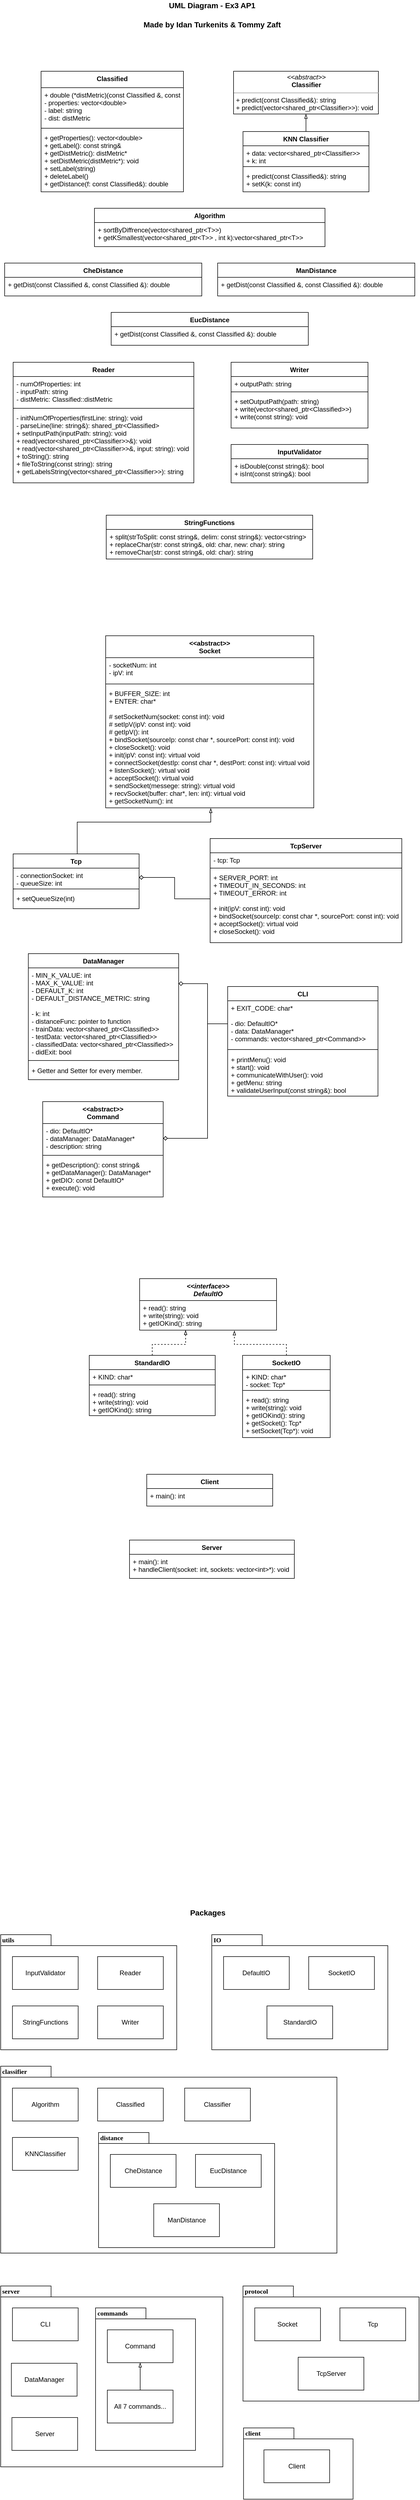 <mxfile>
    <diagram id="C5RBs43oDa-KdzZeNtuy" name="Page-1">
        <mxGraphModel dx="1040" dy="483" grid="1" gridSize="10" guides="1" tooltips="0" connect="0" arrows="1" fold="1" page="1" pageScale="1" pageWidth="827" pageHeight="1169" background="none" math="0" shadow="0">
            <root>
                <mxCell id="WIyWlLk6GJQsqaUBKTNV-0"/>
                <mxCell id="WIyWlLk6GJQsqaUBKTNV-1" parent="WIyWlLk6GJQsqaUBKTNV-0"/>
                <mxCell id="8ABx8KzGzujFoB0wgl1V-0" value="Reader" style="swimlane;fontStyle=1;align=center;verticalAlign=top;childLayout=stackLayout;horizontal=1;startSize=26;horizontalStack=0;resizeParent=1;resizeParentMax=0;resizeLast=0;collapsible=1;marginBottom=0;" parent="WIyWlLk6GJQsqaUBKTNV-1" vertex="1">
                    <mxGeometry x="55" y="721" width="330" height="220" as="geometry">
                        <mxRectangle x="190" y="420" width="70" height="26" as="alternateBounds"/>
                    </mxGeometry>
                </mxCell>
                <mxCell id="8ABx8KzGzujFoB0wgl1V-1" value="- numOfProperties: int&#10;- inputPath: string&#10;- distMetric: Classified::distMetric&#10;" style="text;strokeColor=none;fillColor=none;align=left;verticalAlign=top;spacingLeft=4;spacingRight=4;overflow=hidden;rotatable=0;points=[[0,0.5],[1,0.5]];portConstraint=eastwest;" parent="8ABx8KzGzujFoB0wgl1V-0" vertex="1">
                    <mxGeometry y="26" width="330" height="54" as="geometry"/>
                </mxCell>
                <mxCell id="8ABx8KzGzujFoB0wgl1V-2" value="" style="line;strokeWidth=1;fillColor=none;align=left;verticalAlign=middle;spacingTop=-1;spacingLeft=3;spacingRight=3;rotatable=0;labelPosition=right;points=[];portConstraint=eastwest;" parent="8ABx8KzGzujFoB0wgl1V-0" vertex="1">
                    <mxGeometry y="80" width="330" height="8" as="geometry"/>
                </mxCell>
                <mxCell id="8ABx8KzGzujFoB0wgl1V-3" value="- initNumOfProperties(firstLine: string): void&#10;- parseLine(line: string&amp;): shared_ptr&lt;Classified&gt;&#10;+ setInputPath(inputPath: string): void&#10;+ read(vector&lt;shared_ptr&lt;Classifier&gt;&gt;&amp;): void&#10;+ read(vector&lt;shared_ptr&lt;Classifier&gt;&gt;&amp;, input: string): void&#10;+ toString(): string&#10;+ fileToString(const string): string&#10;+ getLabelsString(vector&lt;shared_ptr&lt;Classifier&gt;&gt;): string" style="text;strokeColor=none;fillColor=none;align=left;verticalAlign=top;spacingLeft=4;spacingRight=4;overflow=hidden;rotatable=0;points=[[0,0.5],[1,0.5]];portConstraint=eastwest;" parent="8ABx8KzGzujFoB0wgl1V-0" vertex="1">
                    <mxGeometry y="88" width="330" height="132" as="geometry"/>
                </mxCell>
                <mxCell id="8ABx8KzGzujFoB0wgl1V-4" style="edgeStyle=orthogonalEdgeStyle;rounded=0;orthogonalLoop=1;jettySize=auto;html=1;exitX=0.5;exitY=0;exitDx=0;exitDy=0;entryX=0.5;entryY=1;entryDx=0;entryDy=0;endArrow=blockThin;endFill=0;" parent="WIyWlLk6GJQsqaUBKTNV-1" source="11" target="8ABx8KzGzujFoB0wgl1V-17" edge="1">
                    <mxGeometry relative="1" as="geometry">
                        <mxPoint x="658" y="250" as="targetPoint"/>
                    </mxGeometry>
                </mxCell>
                <mxCell id="8ABx8KzGzujFoB0wgl1V-13" value="Writer" style="swimlane;fontStyle=1;align=center;verticalAlign=top;childLayout=stackLayout;horizontal=1;startSize=26;horizontalStack=0;resizeParent=1;resizeParentMax=0;resizeLast=0;collapsible=1;marginBottom=0;" parent="WIyWlLk6GJQsqaUBKTNV-1" vertex="1">
                    <mxGeometry x="453" y="721" width="250" height="120" as="geometry"/>
                </mxCell>
                <mxCell id="8ABx8KzGzujFoB0wgl1V-14" value="+ outputPath: string" style="text;strokeColor=none;fillColor=none;align=left;verticalAlign=top;spacingLeft=4;spacingRight=4;overflow=hidden;rotatable=0;points=[[0,0.5],[1,0.5]];portConstraint=eastwest;" parent="8ABx8KzGzujFoB0wgl1V-13" vertex="1">
                    <mxGeometry y="26" width="250" height="24" as="geometry"/>
                </mxCell>
                <mxCell id="8ABx8KzGzujFoB0wgl1V-15" value="" style="line;strokeWidth=1;fillColor=none;align=left;verticalAlign=middle;spacingTop=-1;spacingLeft=3;spacingRight=3;rotatable=0;labelPosition=right;points=[];portConstraint=eastwest;" parent="8ABx8KzGzujFoB0wgl1V-13" vertex="1">
                    <mxGeometry y="50" width="250" height="8" as="geometry"/>
                </mxCell>
                <mxCell id="8ABx8KzGzujFoB0wgl1V-16" value="+ setOutputPath(path: string)&#10;+ write(vector&lt;shared_ptr&lt;Classified&gt;&gt;)&#10;+ write(const string): void" style="text;strokeColor=none;fillColor=none;align=left;verticalAlign=top;spacingLeft=4;spacingRight=4;overflow=hidden;rotatable=0;points=[[0,0.5],[1,0.5]];portConstraint=eastwest;" parent="8ABx8KzGzujFoB0wgl1V-13" vertex="1">
                    <mxGeometry y="58" width="250" height="62" as="geometry"/>
                </mxCell>
                <mxCell id="8ABx8KzGzujFoB0wgl1V-17" value="&lt;p style=&quot;margin: 0px ; margin-top: 4px ; text-align: center&quot;&gt;&lt;i&gt;&amp;lt;&amp;lt;abstract&amp;gt;&amp;gt;&lt;/i&gt;&lt;br&gt;&lt;b&gt;Classifier&lt;/b&gt;&lt;/p&gt;&lt;hr size=&quot;1&quot;&gt;&lt;p style=&quot;margin: 0px ; margin-left: 4px&quot;&gt;+ predict(const Classified&amp;amp;): string&lt;/p&gt;&lt;p style=&quot;margin: 0px ; margin-left: 4px&quot;&gt;+ predict(vector&amp;lt;shared_ptr&amp;lt;Classifier&amp;gt;&amp;gt;): void&lt;br&gt;&lt;br&gt;&lt;/p&gt;" style="verticalAlign=top;align=left;overflow=fill;fontSize=12;fontFamily=Helvetica;html=1;" parent="WIyWlLk6GJQsqaUBKTNV-1" vertex="1">
                    <mxGeometry x="457.5" y="190" width="264.5" height="78" as="geometry"/>
                </mxCell>
                <mxCell id="0" value="UML Diagram - Ex3 AP1" style="text;html=1;resizable=0;autosize=1;align=center;verticalAlign=middle;points=[];fillColor=none;strokeColor=none;rounded=0;fontSize=14;fontStyle=1" parent="WIyWlLk6GJQsqaUBKTNV-1" vertex="1">
                    <mxGeometry x="333" y="60" width="170" height="20" as="geometry"/>
                </mxCell>
                <mxCell id="1" value="Made by Idan Turkenits &amp;amp; Tommy Zaft" style="text;html=1;align=center;verticalAlign=middle;resizable=0;points=[];autosize=1;strokeColor=none;imageWidth=50;fontSize=14;fontStyle=1" parent="WIyWlLk6GJQsqaUBKTNV-1" vertex="1">
                    <mxGeometry x="283" y="95" width="270" height="20" as="geometry"/>
                </mxCell>
                <mxCell id="2" value="Algorithm" style="swimlane;fontStyle=1;align=center;verticalAlign=top;childLayout=stackLayout;horizontal=1;startSize=26;horizontalStack=0;resizeParent=1;resizeParentMax=0;resizeLast=0;collapsible=1;marginBottom=0;" parent="WIyWlLk6GJQsqaUBKTNV-1" vertex="1">
                    <mxGeometry x="203.5" y="440" width="421" height="70" as="geometry">
                        <mxRectangle x="190" y="420" width="70" height="26" as="alternateBounds"/>
                    </mxGeometry>
                </mxCell>
                <mxCell id="5" value="+ sortByDiffrence(vector&lt;shared_ptr&lt;T&gt;&gt;)&#10;+ getKSmallest(vector&lt;shared_ptr&lt;T&gt;&gt; , int k):vector&lt;shared_ptr&lt;T&gt;&gt;" style="text;strokeColor=none;fillColor=none;align=left;verticalAlign=top;spacingLeft=4;spacingRight=4;overflow=hidden;rotatable=0;points=[[0,0.5],[1,0.5]];portConstraint=eastwest;" parent="2" vertex="1">
                    <mxGeometry y="26" width="421" height="44" as="geometry"/>
                </mxCell>
                <mxCell id="11" value="KNN Classifier" style="swimlane;fontStyle=1;align=center;verticalAlign=top;childLayout=stackLayout;horizontal=1;startSize=26;horizontalStack=0;resizeParent=1;resizeParentMax=0;resizeLast=0;collapsible=1;marginBottom=0;" parent="WIyWlLk6GJQsqaUBKTNV-1" vertex="1">
                    <mxGeometry x="474.75" y="300" width="230" height="110" as="geometry"/>
                </mxCell>
                <mxCell id="12" value="+ data: vector&lt;shared_ptr&lt;Classifier&gt;&gt;&#10;+ k: int" style="text;strokeColor=none;fillColor=none;align=left;verticalAlign=top;spacingLeft=4;spacingRight=4;overflow=hidden;rotatable=0;points=[[0,0.5],[1,0.5]];portConstraint=eastwest;" parent="11" vertex="1">
                    <mxGeometry y="26" width="230" height="34" as="geometry"/>
                </mxCell>
                <mxCell id="13" value="" style="line;strokeWidth=1;fillColor=none;align=left;verticalAlign=middle;spacingTop=-1;spacingLeft=3;spacingRight=3;rotatable=0;labelPosition=right;points=[];portConstraint=eastwest;" parent="11" vertex="1">
                    <mxGeometry y="60" width="230" height="8" as="geometry"/>
                </mxCell>
                <mxCell id="14" value="+ predict(const Classified&amp;): string&#10;+ setK(k: const int)" style="text;strokeColor=none;fillColor=none;align=left;verticalAlign=top;spacingLeft=4;spacingRight=4;overflow=hidden;rotatable=0;points=[[0,0.5],[1,0.5]];portConstraint=eastwest;" parent="11" vertex="1">
                    <mxGeometry y="68" width="230" height="42" as="geometry"/>
                </mxCell>
                <mxCell id="15" value="Classified" style="swimlane;fontStyle=1;align=center;verticalAlign=top;childLayout=stackLayout;horizontal=1;startSize=30;horizontalStack=0;resizeParent=1;resizeParentMax=0;resizeLast=0;collapsible=1;marginBottom=0;" parent="WIyWlLk6GJQsqaUBKTNV-1" vertex="1">
                    <mxGeometry x="106" y="190" width="260" height="220" as="geometry"/>
                </mxCell>
                <mxCell id="16" value="+ double (*distMetric)(const Classified &amp;, const Classified &amp;)&#10;- properties: vector&lt;double&gt;&#10;- label: string&#10;- dist: distMetric" style="text;strokeColor=none;fillColor=none;align=left;verticalAlign=top;spacingLeft=4;spacingRight=4;overflow=hidden;rotatable=0;points=[[0,0.5],[1,0.5]];portConstraint=eastwest;" parent="15" vertex="1">
                    <mxGeometry y="30" width="260" height="70" as="geometry"/>
                </mxCell>
                <mxCell id="17" value="" style="line;strokeWidth=1;fillColor=none;align=left;verticalAlign=middle;spacingTop=-1;spacingLeft=3;spacingRight=3;rotatable=0;labelPosition=right;points=[];portConstraint=eastwest;" parent="15" vertex="1">
                    <mxGeometry y="100" width="260" height="8" as="geometry"/>
                </mxCell>
                <mxCell id="18" value="+ getProperties(): vector&lt;double&gt;&#10;+ getLabel(): const string&amp;&#10;+ getDistMetric(): distMetric*&#10;+ setDistMetric(distMetric*): void&#10;+ setLabel(string)&#10;+ deleteLabel()&#10;+ getDistance(f: const Classified&amp;): double" style="text;strokeColor=none;fillColor=none;align=left;verticalAlign=top;spacingLeft=4;spacingRight=4;overflow=hidden;rotatable=0;points=[[0,0.5],[1,0.5]];portConstraint=eastwest;" parent="15" vertex="1">
                    <mxGeometry y="108" width="260" height="112" as="geometry"/>
                </mxCell>
                <mxCell id="41" value="&lt;&lt;abstract&gt;&gt;&#10;Socket" style="swimlane;fontStyle=1;align=center;verticalAlign=top;childLayout=stackLayout;horizontal=1;startSize=40;horizontalStack=0;resizeParent=1;resizeParentMax=0;resizeLast=0;collapsible=1;marginBottom=0;" parent="WIyWlLk6GJQsqaUBKTNV-1" vertex="1">
                    <mxGeometry x="224" y="1220" width="380" height="314" as="geometry">
                        <mxRectangle x="190" y="420" width="70" height="26" as="alternateBounds"/>
                    </mxGeometry>
                </mxCell>
                <mxCell id="42" value="- socketNum: int&#10;- ipV: int" style="text;strokeColor=none;fillColor=none;align=left;verticalAlign=top;spacingLeft=4;spacingRight=4;overflow=hidden;rotatable=0;points=[[0,0.5],[1,0.5]];portConstraint=eastwest;" parent="41" vertex="1">
                    <mxGeometry y="40" width="380" height="44" as="geometry"/>
                </mxCell>
                <mxCell id="43" value="" style="line;strokeWidth=1;fillColor=none;align=left;verticalAlign=middle;spacingTop=-1;spacingLeft=3;spacingRight=3;rotatable=0;labelPosition=right;points=[];portConstraint=eastwest;" parent="41" vertex="1">
                    <mxGeometry y="84" width="380" height="8" as="geometry"/>
                </mxCell>
                <mxCell id="44" value="+ BUFFER_SIZE: int&#10;+ ENTER: char*&#10;&#10;# setSocketNum(socket: const int): void &#10;# setIpV(ipV: const int): void&#10;# getIpV(): int&#10;+ bindSocket(sourceIp: const char *, sourcePort: const int): void&#10;+ closeSocket(): void&#10;+ init(ipV: const int): virtual void&#10;+ connectSocket(destIp: const char *, destPort: const int): virtual void&#10;+ listenSocket(): virtual void&#10;+ acceptSocket(): virtual void&#10;+ sendSocket(messege: string): virtual void&#10;+ recvSocket(buffer: char*, len: int): virtual void&#10;+ getSocketNum(): int" style="text;strokeColor=none;fillColor=none;align=left;verticalAlign=top;spacingLeft=4;spacingRight=4;overflow=hidden;rotatable=0;points=[[0,0.5],[1,0.5]];portConstraint=eastwest;" parent="41" vertex="1">
                    <mxGeometry y="92" width="380" height="222" as="geometry"/>
                </mxCell>
                <mxCell id="57" style="edgeStyle=orthogonalEdgeStyle;rounded=0;orthogonalLoop=1;jettySize=auto;html=1;exitX=0.5;exitY=0;exitDx=0;exitDy=0;endArrow=blockThin;endFill=0;entryX=0.505;entryY=1.003;entryDx=0;entryDy=0;entryPerimeter=0;" parent="WIyWlLk6GJQsqaUBKTNV-1" source="74" target="44" edge="1">
                    <mxGeometry relative="1" as="geometry">
                        <mxPoint x="160" y="1588" as="targetPoint"/>
                        <Array as="points">
                            <mxPoint x="172" y="1618"/>
                            <mxPoint x="172" y="1560"/>
                            <mxPoint x="416" y="1560"/>
                        </Array>
                    </mxGeometry>
                </mxCell>
                <mxCell id="70" value="DataManager" style="swimlane;fontStyle=1;align=center;verticalAlign=top;childLayout=stackLayout;horizontal=1;startSize=26;horizontalStack=0;resizeParent=1;resizeParentMax=0;resizeLast=0;collapsible=1;marginBottom=0;" parent="WIyWlLk6GJQsqaUBKTNV-1" vertex="1">
                    <mxGeometry x="82.75" y="1800" width="274.5" height="230" as="geometry">
                        <mxRectangle x="190" y="420" width="70" height="26" as="alternateBounds"/>
                    </mxGeometry>
                </mxCell>
                <mxCell id="71" value="- MIN_K_VALUE: int&#10;- MAX_K_VALUE: int&#10;- DEFAULT_K: int&#10;- DEFAULT_DISTANCE_METRIC: string&#10;&#10;- k: int&#10;- distanceFunc: pointer to function&#10;- trainData: vector&lt;shared_ptr&lt;Classified&gt;&gt;&#10;- testData: vector&lt;shared_ptr&lt;Classified&gt;&gt;&#10;- classifiedData: vector&lt;shared_ptr&lt;Classified&gt;&gt;&#10;- didExit: bool" style="text;strokeColor=none;fillColor=none;align=left;verticalAlign=top;spacingLeft=4;spacingRight=4;overflow=hidden;rotatable=0;points=[[0,0.5],[1,0.5]];portConstraint=eastwest;" parent="70" vertex="1">
                    <mxGeometry y="26" width="274.5" height="164" as="geometry"/>
                </mxCell>
                <mxCell id="72" value="" style="line;strokeWidth=1;fillColor=none;align=left;verticalAlign=middle;spacingTop=-1;spacingLeft=3;spacingRight=3;rotatable=0;labelPosition=right;points=[];portConstraint=eastwest;" parent="70" vertex="1">
                    <mxGeometry y="190" width="274.5" height="10" as="geometry"/>
                </mxCell>
                <mxCell id="73" value="+ Getter and Setter for every member." style="text;strokeColor=none;fillColor=none;align=left;verticalAlign=top;spacingLeft=4;spacingRight=4;overflow=hidden;rotatable=0;points=[[0,0.5],[1,0.5]];portConstraint=eastwest;" parent="70" vertex="1">
                    <mxGeometry y="200" width="274.5" height="30" as="geometry"/>
                </mxCell>
                <mxCell id="74" value="Tcp" style="swimlane;fontStyle=1;align=center;verticalAlign=top;childLayout=stackLayout;horizontal=1;startSize=26;horizontalStack=0;resizeParent=1;resizeParentMax=0;resizeLast=0;collapsible=1;marginBottom=0;" parent="WIyWlLk6GJQsqaUBKTNV-1" vertex="1">
                    <mxGeometry x="55" y="1618" width="230" height="100" as="geometry">
                        <mxRectangle x="190" y="420" width="70" height="26" as="alternateBounds"/>
                    </mxGeometry>
                </mxCell>
                <mxCell id="75" value="- connectionSocket: int&#10;- queueSize: int&#10;" style="text;strokeColor=none;fillColor=none;align=left;verticalAlign=top;spacingLeft=4;spacingRight=4;overflow=hidden;rotatable=0;points=[[0,0.5],[1,0.5]];portConstraint=eastwest;" parent="74" vertex="1">
                    <mxGeometry y="26" width="230" height="34" as="geometry"/>
                </mxCell>
                <mxCell id="76" value="" style="line;strokeWidth=1;fillColor=none;align=left;verticalAlign=middle;spacingTop=-1;spacingLeft=3;spacingRight=3;rotatable=0;labelPosition=right;points=[];portConstraint=eastwest;" parent="74" vertex="1">
                    <mxGeometry y="60" width="230" height="8" as="geometry"/>
                </mxCell>
                <mxCell id="77" value="+ setQueueSize(int)" style="text;strokeColor=none;fillColor=none;align=left;verticalAlign=top;spacingLeft=4;spacingRight=4;overflow=hidden;rotatable=0;points=[[0,0.5],[1,0.5]];portConstraint=eastwest;" parent="74" vertex="1">
                    <mxGeometry y="68" width="230" height="32" as="geometry"/>
                </mxCell>
                <mxCell id="79" value="TcpServer" style="swimlane;fontStyle=1;align=center;verticalAlign=top;childLayout=stackLayout;horizontal=1;startSize=26;horizontalStack=0;resizeParent=1;resizeParentMax=0;resizeLast=0;collapsible=1;marginBottom=0;" parent="WIyWlLk6GJQsqaUBKTNV-1" vertex="1">
                    <mxGeometry x="414.75" y="1590" width="350" height="190" as="geometry">
                        <mxRectangle x="190" y="420" width="70" height="26" as="alternateBounds"/>
                    </mxGeometry>
                </mxCell>
                <mxCell id="80" value="- tcp: Tcp" style="text;strokeColor=none;fillColor=none;align=left;verticalAlign=top;spacingLeft=4;spacingRight=4;overflow=hidden;rotatable=0;points=[[0,0.5],[1,0.5]];portConstraint=eastwest;" parent="79" vertex="1">
                    <mxGeometry y="26" width="350" height="24" as="geometry"/>
                </mxCell>
                <mxCell id="81" value="" style="line;strokeWidth=1;fillColor=none;align=left;verticalAlign=middle;spacingTop=-1;spacingLeft=3;spacingRight=3;rotatable=0;labelPosition=right;points=[];portConstraint=eastwest;" parent="79" vertex="1">
                    <mxGeometry y="50" width="350" height="8" as="geometry"/>
                </mxCell>
                <mxCell id="82" value="+ SERVER_PORT: int&#10;+ TIMEOUT_IN_SECONDS: int&#10;+ TIMEOUT_ERROR: int&#10;&#10;+ init(ipV: const int): void&#10;+ bindSocket(sourceIp: const char *, sourcePort: const int): void&#10;+ acceptSocket(): virtual void&#10;+ closeSocket(): void&#10;" style="text;strokeColor=none;fillColor=none;align=left;verticalAlign=top;spacingLeft=4;spacingRight=4;overflow=hidden;rotatable=0;points=[[0,0.5],[1,0.5]];portConstraint=eastwest;" parent="79" vertex="1">
                    <mxGeometry y="58" width="350" height="132" as="geometry"/>
                </mxCell>
                <mxCell id="85" style="edgeStyle=orthogonalEdgeStyle;rounded=0;orthogonalLoop=1;jettySize=auto;html=1;endArrow=diamond;endFill=0;entryX=1;entryY=0.5;entryDx=0;entryDy=0;exitX=0;exitY=0.394;exitDx=0;exitDy=0;exitPerimeter=0;" parent="WIyWlLk6GJQsqaUBKTNV-1" source="82" target="75" edge="1">
                    <mxGeometry relative="1" as="geometry">
                        <mxPoint x="310" y="1678" as="targetPoint"/>
                        <mxPoint x="320" y="1688" as="sourcePoint"/>
                    </mxGeometry>
                </mxCell>
                <mxCell id="160" value="CLI" style="swimlane;fontStyle=1;align=center;verticalAlign=top;childLayout=stackLayout;horizontal=1;startSize=26;horizontalStack=0;resizeParent=1;resizeParentMax=0;resizeLast=0;collapsible=1;marginBottom=0;" parent="WIyWlLk6GJQsqaUBKTNV-1" vertex="1">
                    <mxGeometry x="446.75" y="1860" width="274.5" height="200" as="geometry">
                        <mxRectangle x="190" y="420" width="70" height="26" as="alternateBounds"/>
                    </mxGeometry>
                </mxCell>
                <mxCell id="161" value="+ EXIT_CODE: char*&#10;&#10;- dio: DefaultIO*&#10;- data: DataManager*&#10;- commands: vector&lt;shared_ptr&lt;Command&gt;&gt;" style="text;strokeColor=none;fillColor=none;align=left;verticalAlign=top;spacingLeft=4;spacingRight=4;overflow=hidden;rotatable=0;points=[[0,0.5],[1,0.5]];portConstraint=eastwest;" parent="160" vertex="1">
                    <mxGeometry y="26" width="274.5" height="84" as="geometry"/>
                </mxCell>
                <mxCell id="162" value="" style="line;strokeWidth=1;fillColor=none;align=left;verticalAlign=middle;spacingTop=-1;spacingLeft=3;spacingRight=3;rotatable=0;labelPosition=right;points=[];portConstraint=eastwest;" parent="160" vertex="1">
                    <mxGeometry y="110" width="274.5" height="10" as="geometry"/>
                </mxCell>
                <mxCell id="163" value="+ printMenu(): void&#10;+ start(): void&#10;+ communicateWithUser(): void&#10;+ getMenu: string&#10;+ validateUserInput(const string&amp;): bool" style="text;strokeColor=none;fillColor=none;align=left;verticalAlign=top;spacingLeft=4;spacingRight=4;overflow=hidden;rotatable=0;points=[[0,0.5],[1,0.5]];portConstraint=eastwest;" parent="160" vertex="1">
                    <mxGeometry y="120" width="274.5" height="80" as="geometry"/>
                </mxCell>
                <mxCell id="164" style="edgeStyle=orthogonalEdgeStyle;rounded=0;orthogonalLoop=1;jettySize=auto;html=1;exitX=0;exitY=0.5;exitDx=0;exitDy=0;entryX=1;entryY=0.175;entryDx=0;entryDy=0;endArrow=diamond;endFill=0;entryPerimeter=0;" parent="WIyWlLk6GJQsqaUBKTNV-1" source="161" target="71" edge="1">
                    <mxGeometry relative="1" as="geometry">
                        <Array as="points">
                            <mxPoint x="410" y="1928"/>
                            <mxPoint x="410" y="1855"/>
                        </Array>
                    </mxGeometry>
                </mxCell>
                <mxCell id="165" style="edgeStyle=orthogonalEdgeStyle;rounded=0;orthogonalLoop=1;jettySize=auto;html=1;exitX=0;exitY=0.5;exitDx=0;exitDy=0;endArrow=diamond;endFill=0;entryX=1;entryY=0.5;entryDx=0;entryDy=0;" parent="WIyWlLk6GJQsqaUBKTNV-1" source="161" target="167" edge="1">
                    <mxGeometry relative="1" as="geometry">
                        <mxPoint x="360" y="2207" as="targetPoint"/>
                        <Array as="points">
                            <mxPoint x="410" y="1928"/>
                            <mxPoint x="410" y="2137"/>
                        </Array>
                    </mxGeometry>
                </mxCell>
                <mxCell id="166" value="&lt;&lt;abstract&gt;&gt;&#10;Command" style="swimlane;fontStyle=1;align=center;verticalAlign=top;childLayout=stackLayout;horizontal=1;startSize=40;horizontalStack=0;resizeParent=1;resizeParentMax=0;resizeLast=0;collapsible=1;marginBottom=0;" parent="WIyWlLk6GJQsqaUBKTNV-1" vertex="1">
                    <mxGeometry x="109" y="2070" width="220" height="174" as="geometry">
                        <mxRectangle x="190" y="420" width="70" height="26" as="alternateBounds"/>
                    </mxGeometry>
                </mxCell>
                <mxCell id="167" value="- dio: DefaultIO*&#10;- dataManager: DataManager*&#10;- description: string" style="text;strokeColor=none;fillColor=none;align=left;verticalAlign=top;spacingLeft=4;spacingRight=4;overflow=hidden;rotatable=0;points=[[0,0.5],[1,0.5]];portConstraint=eastwest;" parent="166" vertex="1">
                    <mxGeometry y="40" width="220" height="54" as="geometry"/>
                </mxCell>
                <mxCell id="168" value="" style="line;strokeWidth=1;fillColor=none;align=left;verticalAlign=middle;spacingTop=-1;spacingLeft=3;spacingRight=3;rotatable=0;labelPosition=right;points=[];portConstraint=eastwest;" parent="166" vertex="1">
                    <mxGeometry y="94" width="220" height="8" as="geometry"/>
                </mxCell>
                <mxCell id="169" value="+ getDescription(): const string&amp;&#10;+ getDataManager(): DataManager*&#10;+ getDIO: const DefaultIO*&#10;+ execute(): void" style="text;strokeColor=none;fillColor=none;align=left;verticalAlign=top;spacingLeft=4;spacingRight=4;overflow=hidden;rotatable=0;points=[[0,0.5],[1,0.5]];portConstraint=eastwest;" parent="166" vertex="1">
                    <mxGeometry y="102" width="220" height="72" as="geometry"/>
                </mxCell>
                <mxCell id="170" value="StringFunctions" style="swimlane;fontStyle=1;align=center;verticalAlign=top;childLayout=stackLayout;horizontal=1;startSize=26;horizontalStack=0;resizeParent=1;resizeParentMax=0;resizeLast=0;collapsible=1;marginBottom=0;" parent="WIyWlLk6GJQsqaUBKTNV-1" vertex="1">
                    <mxGeometry x="225" y="1000" width="377" height="80" as="geometry"/>
                </mxCell>
                <mxCell id="173" value="+ split(strToSplit: const string&amp;, delim: const string&amp;): vector&lt;string&gt;&#10;+ replaceChar(str: const string&amp;, old: char, new: char): string&#10;+ removeChar(str: const string&amp;, old: char): string" style="text;strokeColor=none;fillColor=none;align=left;verticalAlign=top;spacingLeft=4;spacingRight=4;overflow=hidden;rotatable=0;points=[[0,0.5],[1,0.5]];portConstraint=eastwest;" parent="170" vertex="1">
                    <mxGeometry y="26" width="377" height="54" as="geometry"/>
                </mxCell>
                <mxCell id="174" value="InputValidator" style="swimlane;fontStyle=1;align=center;verticalAlign=top;childLayout=stackLayout;horizontal=1;startSize=26;horizontalStack=0;resizeParent=1;resizeParentMax=0;resizeLast=0;collapsible=1;marginBottom=0;" parent="WIyWlLk6GJQsqaUBKTNV-1" vertex="1">
                    <mxGeometry x="453" y="871" width="250" height="70" as="geometry"/>
                </mxCell>
                <mxCell id="175" value="+ isDouble(const string&amp;): bool&#10;+ isInt(const string&amp;): bool" style="text;strokeColor=none;fillColor=none;align=left;verticalAlign=top;spacingLeft=4;spacingRight=4;overflow=hidden;rotatable=0;points=[[0,0.5],[1,0.5]];portConstraint=eastwest;" parent="174" vertex="1">
                    <mxGeometry y="26" width="250" height="44" as="geometry"/>
                </mxCell>
                <mxCell id="178" value="" style="shape=folder;fontStyle=1;spacingTop=10;tabWidth=92;tabHeight=20;tabPosition=left;html=1;rounded=0;shadow=0;comic=0;labelBackgroundColor=none;strokeWidth=1;fillColor=none;fontFamily=Verdana;fontSize=10;align=center;" parent="WIyWlLk6GJQsqaUBKTNV-1" vertex="1">
                    <mxGeometry x="32.25" y="3590" width="321.5" height="210" as="geometry"/>
                </mxCell>
                <mxCell id="232" value="&lt;font style=&quot;font-size: 12px&quot;&gt;&lt;b&gt;utils&lt;/b&gt;&lt;/font&gt;" style="text;html=1;align=left;verticalAlign=top;spacingTop=-4;fontSize=10;fontFamily=Verdana" parent="WIyWlLk6GJQsqaUBKTNV-1" vertex="1">
                    <mxGeometry x="33.25" y="3590" width="130" height="20" as="geometry"/>
                </mxCell>
                <mxCell id="234" value="InputValidator" style="whiteSpace=wrap;html=1;" parent="WIyWlLk6GJQsqaUBKTNV-1" vertex="1">
                    <mxGeometry x="53.75" y="3630" width="120" height="60" as="geometry"/>
                </mxCell>
                <mxCell id="235" value="Reader" style="whiteSpace=wrap;html=1;" parent="WIyWlLk6GJQsqaUBKTNV-1" vertex="1">
                    <mxGeometry x="209.25" y="3630" width="120" height="60" as="geometry"/>
                </mxCell>
                <mxCell id="236" value="Writer" style="whiteSpace=wrap;html=1;" parent="WIyWlLk6GJQsqaUBKTNV-1" vertex="1">
                    <mxGeometry x="209.25" y="3720" width="120" height="60" as="geometry"/>
                </mxCell>
                <mxCell id="237" value="StringFunctions" style="whiteSpace=wrap;html=1;" parent="WIyWlLk6GJQsqaUBKTNV-1" vertex="1">
                    <mxGeometry x="53.75" y="3720" width="120" height="60" as="geometry"/>
                </mxCell>
                <mxCell id="238" value="" style="shape=folder;fontStyle=1;spacingTop=10;tabWidth=92;tabHeight=20;tabPosition=left;html=1;rounded=0;shadow=0;comic=0;labelBackgroundColor=none;strokeWidth=1;fillColor=none;fontFamily=Verdana;fontSize=10;align=center;" parent="WIyWlLk6GJQsqaUBKTNV-1" vertex="1">
                    <mxGeometry x="417.75" y="3590" width="321.5" height="210" as="geometry"/>
                </mxCell>
                <mxCell id="239" value="&lt;font style=&quot;font-size: 12px&quot;&gt;&lt;b&gt;IO&lt;/b&gt;&lt;/font&gt;" style="text;html=1;align=left;verticalAlign=top;spacingTop=-4;fontSize=10;fontFamily=Verdana" parent="WIyWlLk6GJQsqaUBKTNV-1" vertex="1">
                    <mxGeometry x="418.75" y="3590" width="130" height="20" as="geometry"/>
                </mxCell>
                <mxCell id="240" value="DefaultIO" style="whiteSpace=wrap;html=1;" parent="WIyWlLk6GJQsqaUBKTNV-1" vertex="1">
                    <mxGeometry x="439.25" y="3630" width="120" height="60" as="geometry"/>
                </mxCell>
                <mxCell id="241" value="SocketIO" style="whiteSpace=wrap;html=1;" parent="WIyWlLk6GJQsqaUBKTNV-1" vertex="1">
                    <mxGeometry x="594.75" y="3630" width="120" height="60" as="geometry"/>
                </mxCell>
                <mxCell id="243" value="StandardIO" style="whiteSpace=wrap;html=1;" parent="WIyWlLk6GJQsqaUBKTNV-1" vertex="1">
                    <mxGeometry x="518.5" y="3720" width="120" height="60" as="geometry"/>
                </mxCell>
                <mxCell id="244" value="&lt;&lt;interface&gt;&gt;&#10;DefaultIO" style="swimlane;fontStyle=3;align=center;verticalAlign=top;childLayout=stackLayout;horizontal=1;startSize=40;horizontalStack=0;resizeParent=1;resizeParentMax=0;resizeLast=0;collapsible=1;marginBottom=0;" parent="WIyWlLk6GJQsqaUBKTNV-1" vertex="1">
                    <mxGeometry x="286" y="2393" width="250" height="94" as="geometry"/>
                </mxCell>
                <mxCell id="245" value="+ read(): string&#10;+ write(string): void&#10;+ getIOKind(): string" style="text;strokeColor=none;fillColor=none;align=left;verticalAlign=top;spacingLeft=4;spacingRight=4;overflow=hidden;rotatable=0;points=[[0,0.5],[1,0.5]];portConstraint=eastwest;" parent="244" vertex="1">
                    <mxGeometry y="40" width="250" height="54" as="geometry"/>
                </mxCell>
                <mxCell id="256" style="edgeStyle=orthogonalEdgeStyle;rounded=0;orthogonalLoop=1;jettySize=auto;html=1;exitX=0.5;exitY=0;exitDx=0;exitDy=0;endArrow=blockThin;endFill=0;entryX=0.336;entryY=1;entryDx=0;entryDy=0;entryPerimeter=0;dashed=1;" parent="WIyWlLk6GJQsqaUBKTNV-1" source="248" target="245" edge="1">
                    <mxGeometry relative="1" as="geometry">
                        <mxPoint x="334" y="2513" as="targetPoint"/>
                        <Array as="points">
                            <mxPoint x="309" y="2513"/>
                            <mxPoint x="370" y="2513"/>
                        </Array>
                    </mxGeometry>
                </mxCell>
                <mxCell id="248" value="StandardIO" style="swimlane;fontStyle=1;align=center;verticalAlign=top;childLayout=stackLayout;horizontal=1;startSize=26;horizontalStack=0;resizeParent=1;resizeParentMax=0;resizeLast=0;collapsible=1;marginBottom=0;" parent="WIyWlLk6GJQsqaUBKTNV-1" vertex="1">
                    <mxGeometry x="194" y="2533" width="230" height="110" as="geometry">
                        <mxRectangle x="190" y="420" width="70" height="26" as="alternateBounds"/>
                    </mxGeometry>
                </mxCell>
                <mxCell id="249" value="+ KIND: char*" style="text;strokeColor=none;fillColor=none;align=left;verticalAlign=top;spacingLeft=4;spacingRight=4;overflow=hidden;rotatable=0;points=[[0,0.5],[1,0.5]];portConstraint=eastwest;" parent="248" vertex="1">
                    <mxGeometry y="26" width="230" height="24" as="geometry"/>
                </mxCell>
                <mxCell id="250" value="" style="line;strokeWidth=1;fillColor=none;align=left;verticalAlign=middle;spacingTop=-1;spacingLeft=3;spacingRight=3;rotatable=0;labelPosition=right;points=[];portConstraint=eastwest;" parent="248" vertex="1">
                    <mxGeometry y="50" width="230" height="8" as="geometry"/>
                </mxCell>
                <mxCell id="251" value="+ read(): string&#10;+ write(string): void&#10;+ getIOKind(): string" style="text;strokeColor=none;fillColor=none;align=left;verticalAlign=top;spacingLeft=4;spacingRight=4;overflow=hidden;rotatable=0;points=[[0,0.5],[1,0.5]];portConstraint=eastwest;" parent="248" vertex="1">
                    <mxGeometry y="58" width="230" height="52" as="geometry"/>
                </mxCell>
                <mxCell id="257" style="edgeStyle=orthogonalEdgeStyle;rounded=0;orthogonalLoop=1;jettySize=auto;html=1;exitX=0.5;exitY=0;exitDx=0;exitDy=0;endArrow=blockThin;endFill=0;entryX=0.69;entryY=1.017;entryDx=0;entryDy=0;entryPerimeter=0;dashed=1;" parent="WIyWlLk6GJQsqaUBKTNV-1" source="252" target="245" edge="1">
                    <mxGeometry relative="1" as="geometry">
                        <mxPoint x="450" y="2510" as="targetPoint"/>
                        <Array as="points">
                            <mxPoint x="554" y="2513"/>
                            <mxPoint x="459" y="2513"/>
                            <mxPoint x="459" y="2488"/>
                        </Array>
                    </mxGeometry>
                </mxCell>
                <mxCell id="252" value="SocketIO" style="swimlane;fontStyle=1;align=center;verticalAlign=top;childLayout=stackLayout;horizontal=1;startSize=26;horizontalStack=0;resizeParent=1;resizeParentMax=0;resizeLast=0;collapsible=1;marginBottom=0;" parent="WIyWlLk6GJQsqaUBKTNV-1" vertex="1">
                    <mxGeometry x="474" y="2533" width="160" height="150" as="geometry">
                        <mxRectangle x="190" y="420" width="70" height="26" as="alternateBounds"/>
                    </mxGeometry>
                </mxCell>
                <mxCell id="253" value="+ KIND: char*&#10;- socket: Tcp*" style="text;strokeColor=none;fillColor=none;align=left;verticalAlign=top;spacingLeft=4;spacingRight=4;overflow=hidden;rotatable=0;points=[[0,0.5],[1,0.5]];portConstraint=eastwest;" parent="252" vertex="1">
                    <mxGeometry y="26" width="160" height="34" as="geometry"/>
                </mxCell>
                <mxCell id="254" value="" style="line;strokeWidth=1;fillColor=none;align=left;verticalAlign=middle;spacingTop=-1;spacingLeft=3;spacingRight=3;rotatable=0;labelPosition=right;points=[];portConstraint=eastwest;" parent="252" vertex="1">
                    <mxGeometry y="60" width="160" height="8" as="geometry"/>
                </mxCell>
                <mxCell id="255" value="+ read(): string&#10;+ write(string): void&#10;+ getIOKind(): string&#10;+ getSocket(): Tcp*&#10;+ setSocket(Tcp*): void" style="text;strokeColor=none;fillColor=none;align=left;verticalAlign=top;spacingLeft=4;spacingRight=4;overflow=hidden;rotatable=0;points=[[0,0.5],[1,0.5]];portConstraint=eastwest;" parent="252" vertex="1">
                    <mxGeometry y="68" width="160" height="82" as="geometry"/>
                </mxCell>
                <mxCell id="258" value="" style="shape=folder;fontStyle=1;spacingTop=10;tabWidth=92;tabHeight=20;tabPosition=left;html=1;rounded=0;shadow=0;comic=0;labelBackgroundColor=none;strokeWidth=1;fillColor=none;fontFamily=Verdana;fontSize=10;align=center;" parent="WIyWlLk6GJQsqaUBKTNV-1" vertex="1">
                    <mxGeometry x="475.75" y="4490" width="200" height="130" as="geometry"/>
                </mxCell>
                <mxCell id="259" value="&lt;font style=&quot;font-size: 12px&quot;&gt;&lt;b&gt;client&lt;/b&gt;&lt;/font&gt;" style="text;html=1;align=left;verticalAlign=top;spacingTop=-4;fontSize=10;fontFamily=Verdana" parent="WIyWlLk6GJQsqaUBKTNV-1" vertex="1">
                    <mxGeometry x="476.75" y="4490" width="130" height="20" as="geometry"/>
                </mxCell>
                <mxCell id="260" value="Client" style="whiteSpace=wrap;html=1;" parent="WIyWlLk6GJQsqaUBKTNV-1" vertex="1">
                    <mxGeometry x="513" y="4530" width="120" height="60" as="geometry"/>
                </mxCell>
                <mxCell id="263" value="Client" style="swimlane;fontStyle=1;align=center;verticalAlign=top;childLayout=stackLayout;horizontal=1;startSize=26;horizontalStack=0;resizeParent=1;resizeParentMax=0;resizeLast=0;collapsible=1;marginBottom=0;" parent="WIyWlLk6GJQsqaUBKTNV-1" vertex="1">
                    <mxGeometry x="299" y="2750" width="230" height="58" as="geometry">
                        <mxRectangle x="190" y="420" width="70" height="26" as="alternateBounds"/>
                    </mxGeometry>
                </mxCell>
                <mxCell id="266" value="+ main(): int" style="text;strokeColor=none;fillColor=none;align=left;verticalAlign=top;spacingLeft=4;spacingRight=4;overflow=hidden;rotatable=0;points=[[0,0.5],[1,0.5]];portConstraint=eastwest;" parent="263" vertex="1">
                    <mxGeometry y="26" width="230" height="32" as="geometry"/>
                </mxCell>
                <mxCell id="267" value="Server" style="swimlane;fontStyle=1;align=center;verticalAlign=top;childLayout=stackLayout;horizontal=1;startSize=26;horizontalStack=0;resizeParent=1;resizeParentMax=0;resizeLast=0;collapsible=1;marginBottom=0;" parent="WIyWlLk6GJQsqaUBKTNV-1" vertex="1">
                    <mxGeometry x="267.5" y="2870" width="301" height="70" as="geometry">
                        <mxRectangle x="190" y="420" width="70" height="26" as="alternateBounds"/>
                    </mxGeometry>
                </mxCell>
                <mxCell id="268" value="+ main(): int&#10;+ handleClient(socket: int, sockets: vector&lt;int&gt;*): void" style="text;strokeColor=none;fillColor=none;align=left;verticalAlign=top;spacingLeft=4;spacingRight=4;overflow=hidden;rotatable=0;points=[[0,0.5],[1,0.5]];portConstraint=eastwest;" parent="267" vertex="1">
                    <mxGeometry y="26" width="301" height="44" as="geometry"/>
                </mxCell>
                <mxCell id="269" value="&lt;font style=&quot;font-size: 14px&quot;&gt;&lt;b&gt;Packages&lt;/b&gt;&lt;/font&gt;" style="text;html=1;align=center;verticalAlign=middle;resizable=0;points=[];autosize=1;strokeColor=none;" parent="WIyWlLk6GJQsqaUBKTNV-1" vertex="1">
                    <mxGeometry x="370" y="3540" width="80" height="20" as="geometry"/>
                </mxCell>
                <mxCell id="276" value="" style="shape=folder;fontStyle=1;spacingTop=10;tabWidth=92;tabHeight=20;tabPosition=left;html=1;rounded=0;shadow=0;comic=0;labelBackgroundColor=none;strokeWidth=1;fillColor=none;fontFamily=Verdana;fontSize=10;align=center;" parent="WIyWlLk6GJQsqaUBKTNV-1" vertex="1">
                    <mxGeometry x="474.75" y="4231" width="321.5" height="210" as="geometry"/>
                </mxCell>
                <mxCell id="277" value="&lt;font style=&quot;font-size: 12px&quot;&gt;&lt;b&gt;protocol&lt;/b&gt;&lt;/font&gt;" style="text;html=1;align=left;verticalAlign=top;spacingTop=-4;fontSize=10;fontFamily=Verdana" parent="WIyWlLk6GJQsqaUBKTNV-1" vertex="1">
                    <mxGeometry x="475.75" y="4231" width="130" height="20" as="geometry"/>
                </mxCell>
                <mxCell id="278" value="Socket" style="whiteSpace=wrap;html=1;" parent="WIyWlLk6GJQsqaUBKTNV-1" vertex="1">
                    <mxGeometry x="496.25" y="4271" width="120" height="60" as="geometry"/>
                </mxCell>
                <mxCell id="279" value="Tcp" style="whiteSpace=wrap;html=1;" parent="WIyWlLk6GJQsqaUBKTNV-1" vertex="1">
                    <mxGeometry x="651.75" y="4271" width="120" height="60" as="geometry"/>
                </mxCell>
                <mxCell id="280" value="TcpServer" style="whiteSpace=wrap;html=1;" parent="WIyWlLk6GJQsqaUBKTNV-1" vertex="1">
                    <mxGeometry x="575.5" y="4361" width="120" height="60" as="geometry"/>
                </mxCell>
                <mxCell id="281" value="CheDistance" style="swimlane;fontStyle=1;align=center;verticalAlign=top;childLayout=stackLayout;horizontal=1;startSize=26;horizontalStack=0;resizeParent=1;resizeParentMax=0;resizeLast=0;collapsible=1;marginBottom=0;" parent="WIyWlLk6GJQsqaUBKTNV-1" vertex="1">
                    <mxGeometry x="39.5" y="540" width="360" height="60" as="geometry"/>
                </mxCell>
                <mxCell id="282" value="+ getDist(const Classified &amp;, const Classified &amp;): double" style="text;strokeColor=none;fillColor=none;align=left;verticalAlign=top;spacingLeft=4;spacingRight=4;overflow=hidden;rotatable=0;points=[[0,0.5],[1,0.5]];portConstraint=eastwest;" parent="281" vertex="1">
                    <mxGeometry y="26" width="360" height="34" as="geometry"/>
                </mxCell>
                <mxCell id="283" value="ManDistance" style="swimlane;fontStyle=1;align=center;verticalAlign=top;childLayout=stackLayout;horizontal=1;startSize=26;horizontalStack=0;resizeParent=1;resizeParentMax=0;resizeLast=0;collapsible=1;marginBottom=0;" parent="WIyWlLk6GJQsqaUBKTNV-1" vertex="1">
                    <mxGeometry x="428.5" y="540" width="360" height="60" as="geometry"/>
                </mxCell>
                <mxCell id="284" value="+ getDist(const Classified &amp;, const Classified &amp;): double" style="text;strokeColor=none;fillColor=none;align=left;verticalAlign=top;spacingLeft=4;spacingRight=4;overflow=hidden;rotatable=0;points=[[0,0.5],[1,0.5]];portConstraint=eastwest;" parent="283" vertex="1">
                    <mxGeometry y="26" width="360" height="34" as="geometry"/>
                </mxCell>
                <mxCell id="285" value="EucDistance" style="swimlane;fontStyle=1;align=center;verticalAlign=top;childLayout=stackLayout;horizontal=1;startSize=26;horizontalStack=0;resizeParent=1;resizeParentMax=0;resizeLast=0;collapsible=1;marginBottom=0;" parent="WIyWlLk6GJQsqaUBKTNV-1" vertex="1">
                    <mxGeometry x="234" y="630" width="360" height="60" as="geometry"/>
                </mxCell>
                <mxCell id="286" value="+ getDist(const Classified &amp;, const Classified &amp;): double" style="text;strokeColor=none;fillColor=none;align=left;verticalAlign=top;spacingLeft=4;spacingRight=4;overflow=hidden;rotatable=0;points=[[0,0.5],[1,0.5]];portConstraint=eastwest;" parent="285" vertex="1">
                    <mxGeometry y="26" width="360" height="34" as="geometry"/>
                </mxCell>
                <mxCell id="287" value="" style="shape=folder;fontStyle=1;spacingTop=10;tabWidth=92;tabHeight=20;tabPosition=left;html=1;rounded=0;shadow=0;comic=0;labelBackgroundColor=none;strokeWidth=1;fillColor=none;fontFamily=Verdana;fontSize=10;align=center;" parent="WIyWlLk6GJQsqaUBKTNV-1" vertex="1">
                    <mxGeometry x="32.25" y="3830" width="614" height="341" as="geometry"/>
                </mxCell>
                <mxCell id="288" value="&lt;font style=&quot;font-size: 12px&quot;&gt;&lt;b&gt;classifier&lt;/b&gt;&lt;/font&gt;" style="text;html=1;align=left;verticalAlign=top;spacingTop=-4;fontSize=10;fontFamily=Verdana" parent="WIyWlLk6GJQsqaUBKTNV-1" vertex="1">
                    <mxGeometry x="33.25" y="3830" width="130" height="20" as="geometry"/>
                </mxCell>
                <mxCell id="289" value="Algorithm" style="whiteSpace=wrap;html=1;" parent="WIyWlLk6GJQsqaUBKTNV-1" vertex="1">
                    <mxGeometry x="53.75" y="3870" width="120" height="60" as="geometry"/>
                </mxCell>
                <mxCell id="290" value="Classified" style="whiteSpace=wrap;html=1;" parent="WIyWlLk6GJQsqaUBKTNV-1" vertex="1">
                    <mxGeometry x="209.25" y="3870" width="120" height="60" as="geometry"/>
                </mxCell>
                <mxCell id="291" value="Classifier" style="whiteSpace=wrap;html=1;" parent="WIyWlLk6GJQsqaUBKTNV-1" vertex="1">
                    <mxGeometry x="368.25" y="3870" width="120" height="60" as="geometry"/>
                </mxCell>
                <mxCell id="292" value="KNNClassifier" style="whiteSpace=wrap;html=1;" parent="WIyWlLk6GJQsqaUBKTNV-1" vertex="1">
                    <mxGeometry x="53.75" y="3960" width="120" height="60" as="geometry"/>
                </mxCell>
                <mxCell id="293" value="" style="shape=folder;fontStyle=1;spacingTop=10;tabWidth=92;tabHeight=20;tabPosition=left;html=1;rounded=0;shadow=0;comic=0;labelBackgroundColor=none;strokeWidth=1;fillColor=none;fontFamily=Verdana;fontSize=10;align=center;" parent="WIyWlLk6GJQsqaUBKTNV-1" vertex="1">
                    <mxGeometry x="211" y="3951" width="321.5" height="210" as="geometry"/>
                </mxCell>
                <mxCell id="294" value="&lt;font style=&quot;font-size: 12px&quot;&gt;&lt;b&gt;distance&lt;/b&gt;&lt;/font&gt;" style="text;html=1;align=left;verticalAlign=top;spacingTop=-4;fontSize=10;fontFamily=Verdana" parent="WIyWlLk6GJQsqaUBKTNV-1" vertex="1">
                    <mxGeometry x="212" y="3951" width="130" height="20" as="geometry"/>
                </mxCell>
                <mxCell id="295" value="CheDistance" style="whiteSpace=wrap;html=1;" parent="WIyWlLk6GJQsqaUBKTNV-1" vertex="1">
                    <mxGeometry x="232.5" y="3991" width="120" height="60" as="geometry"/>
                </mxCell>
                <mxCell id="296" value="EucDistance" style="whiteSpace=wrap;html=1;" parent="WIyWlLk6GJQsqaUBKTNV-1" vertex="1">
                    <mxGeometry x="388" y="3991" width="120" height="60" as="geometry"/>
                </mxCell>
                <mxCell id="297" value="ManDistance" style="whiteSpace=wrap;html=1;" parent="WIyWlLk6GJQsqaUBKTNV-1" vertex="1">
                    <mxGeometry x="311.75" y="4081" width="120" height="60" as="geometry"/>
                </mxCell>
                <mxCell id="298" value="" style="shape=folder;fontStyle=1;spacingTop=10;tabWidth=92;tabHeight=20;tabPosition=left;html=1;rounded=0;shadow=0;comic=0;labelBackgroundColor=none;strokeWidth=1;fillColor=none;fontFamily=Verdana;fontSize=10;align=center;" parent="WIyWlLk6GJQsqaUBKTNV-1" vertex="1">
                    <mxGeometry x="32.25" y="4231" width="405.75" height="330" as="geometry"/>
                </mxCell>
                <mxCell id="299" value="&lt;font style=&quot;font-size: 12px&quot;&gt;&lt;b&gt;server&lt;/b&gt;&lt;/font&gt;" style="text;html=1;align=left;verticalAlign=top;spacingTop=-4;fontSize=10;fontFamily=Verdana" parent="WIyWlLk6GJQsqaUBKTNV-1" vertex="1">
                    <mxGeometry x="33.25" y="4231" width="130" height="20" as="geometry"/>
                </mxCell>
                <mxCell id="300" value="CLI" style="whiteSpace=wrap;html=1;" parent="WIyWlLk6GJQsqaUBKTNV-1" vertex="1">
                    <mxGeometry x="53.75" y="4271" width="120" height="60" as="geometry"/>
                </mxCell>
                <mxCell id="301" value="DataManager" style="whiteSpace=wrap;html=1;" parent="WIyWlLk6GJQsqaUBKTNV-1" vertex="1">
                    <mxGeometry x="51.75" y="4372" width="120" height="60" as="geometry"/>
                </mxCell>
                <mxCell id="302" value="Server" style="whiteSpace=wrap;html=1;" parent="WIyWlLk6GJQsqaUBKTNV-1" vertex="1">
                    <mxGeometry x="52.75" y="4471" width="120" height="60" as="geometry"/>
                </mxCell>
                <mxCell id="304" value="" style="shape=folder;fontStyle=1;spacingTop=10;tabWidth=92;tabHeight=20;tabPosition=left;html=1;rounded=0;shadow=0;comic=0;labelBackgroundColor=none;strokeWidth=1;fillColor=none;fontFamily=Verdana;fontSize=10;align=center;" parent="WIyWlLk6GJQsqaUBKTNV-1" vertex="1">
                    <mxGeometry x="205.5" y="4271" width="182.5" height="260" as="geometry"/>
                </mxCell>
                <mxCell id="305" value="&lt;font style=&quot;font-size: 12px&quot;&gt;&lt;b&gt;commands&lt;/b&gt;&lt;/font&gt;" style="text;html=1;align=left;verticalAlign=top;spacingTop=-4;fontSize=10;fontFamily=Verdana" parent="WIyWlLk6GJQsqaUBKTNV-1" vertex="1">
                    <mxGeometry x="206.5" y="4271" width="130" height="20" as="geometry"/>
                </mxCell>
                <mxCell id="306" value="Command" style="whiteSpace=wrap;html=1;" parent="WIyWlLk6GJQsqaUBKTNV-1" vertex="1">
                    <mxGeometry x="227" y="4311" width="120" height="60" as="geometry"/>
                </mxCell>
                <mxCell id="309" style="edgeStyle=orthogonalEdgeStyle;rounded=0;orthogonalLoop=1;jettySize=auto;html=1;exitX=0.5;exitY=0;exitDx=0;exitDy=0;entryX=0.5;entryY=1;entryDx=0;entryDy=0;fontSize=14;endArrow=blockThin;endFill=0;" parent="WIyWlLk6GJQsqaUBKTNV-1" source="307" target="306" edge="1">
                    <mxGeometry relative="1" as="geometry"/>
                </mxCell>
                <mxCell id="307" value="All 7 commands..." style="whiteSpace=wrap;html=1;" parent="WIyWlLk6GJQsqaUBKTNV-1" vertex="1">
                    <mxGeometry x="227" y="4421" width="120" height="60" as="geometry"/>
                </mxCell>
            </root>
        </mxGraphModel>
    </diagram>
</mxfile>